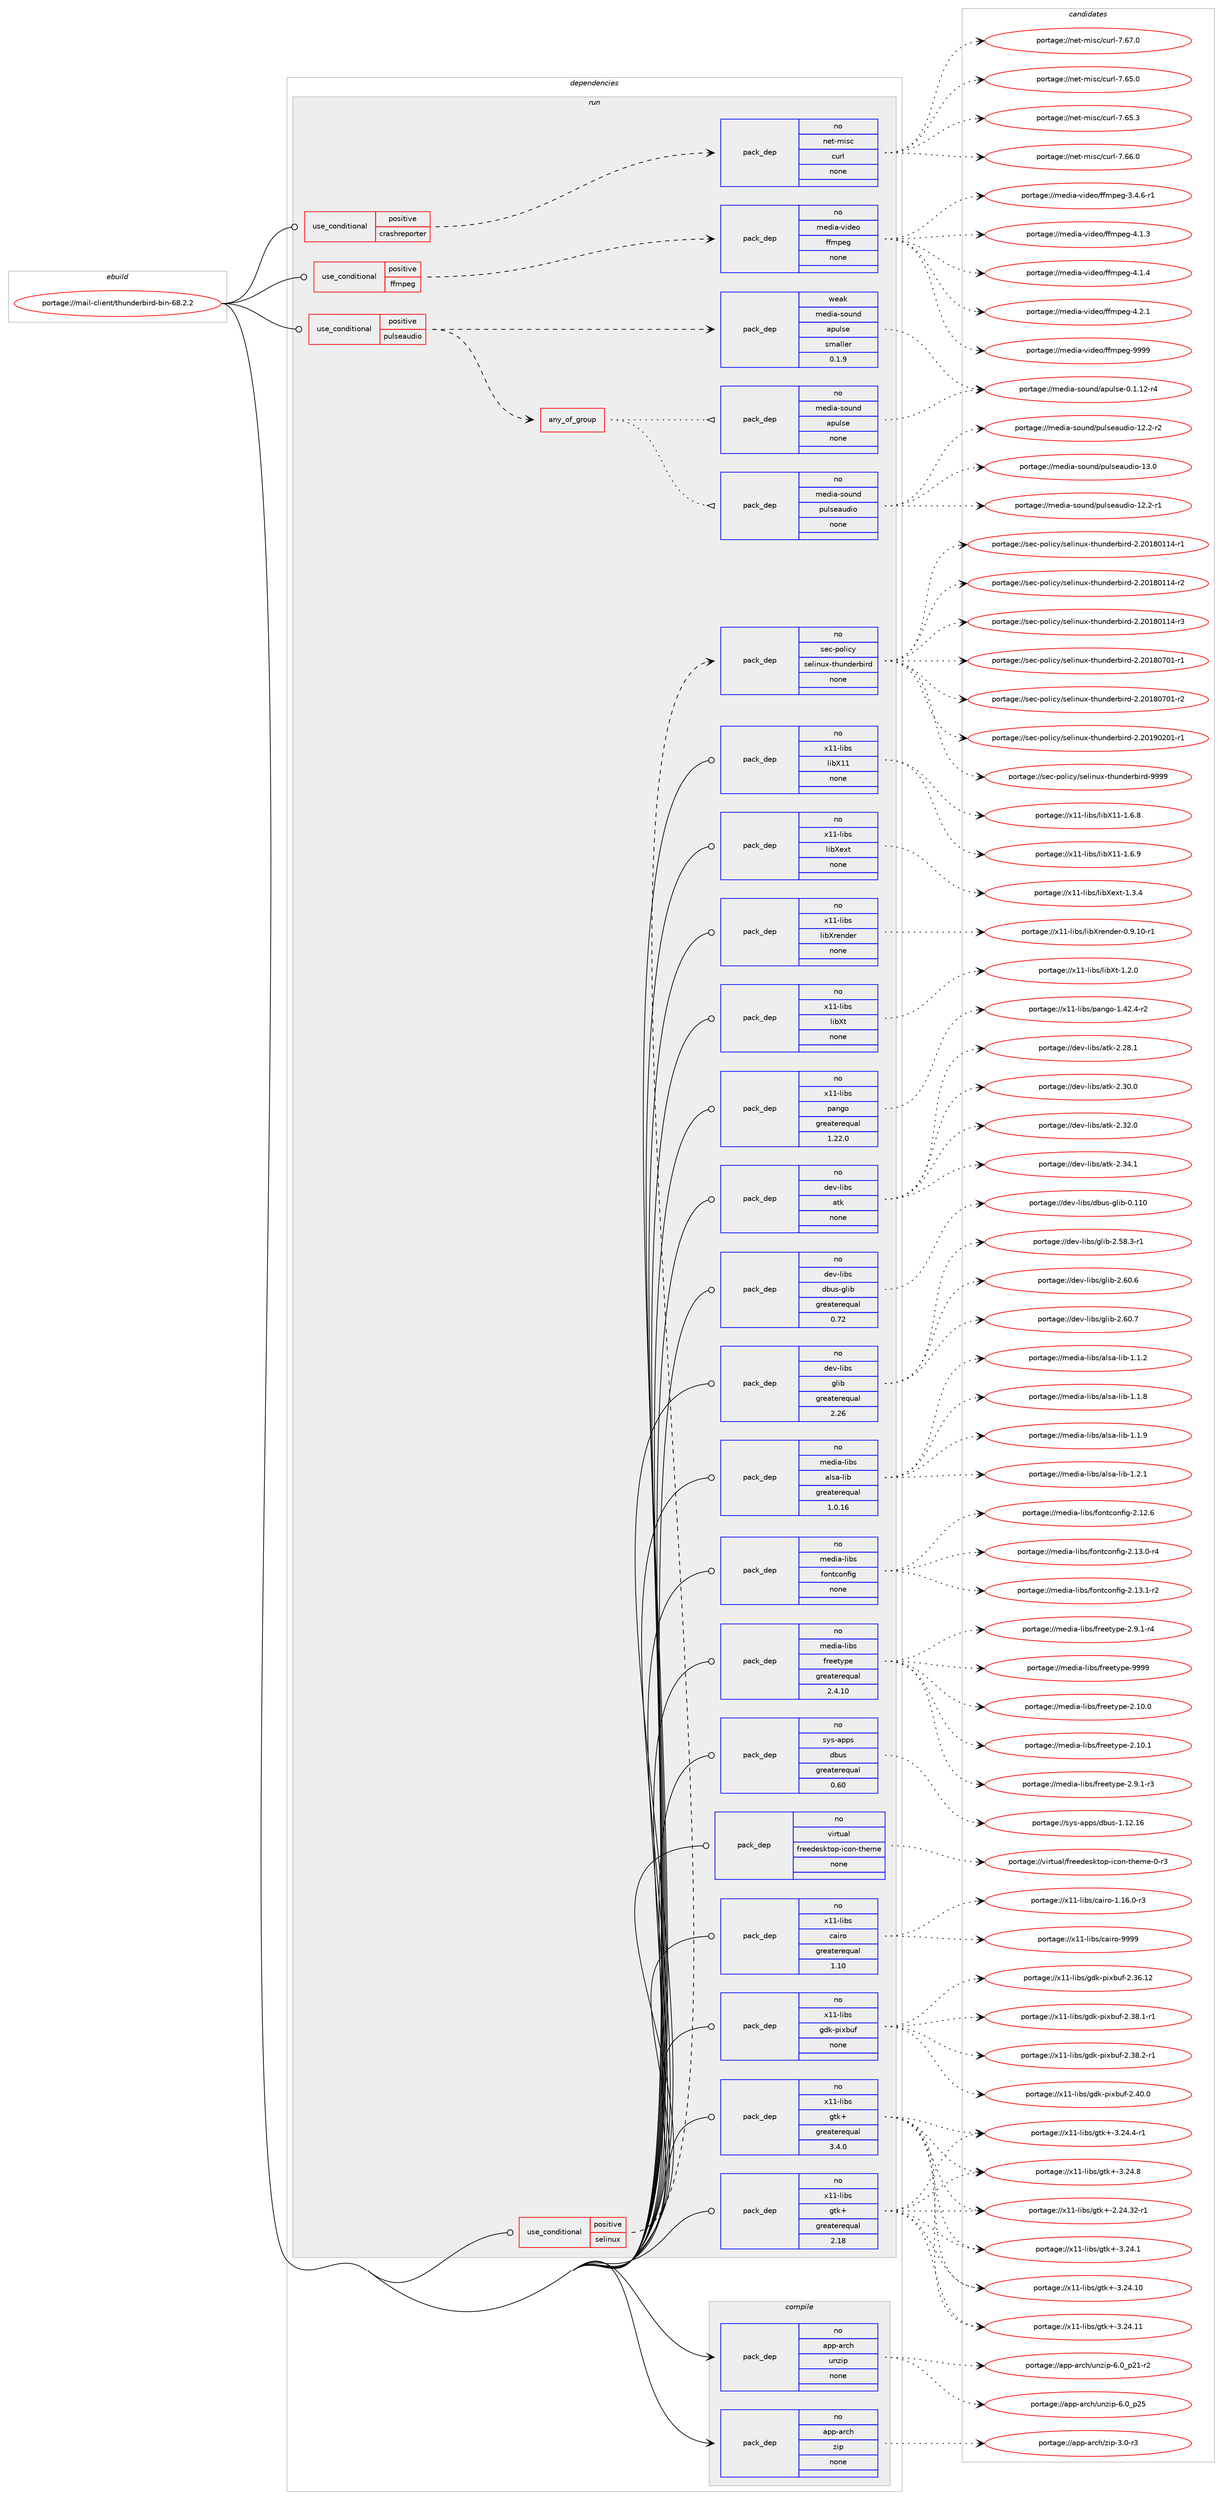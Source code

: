 digraph prolog {

# *************
# Graph options
# *************

newrank=true;
concentrate=true;
compound=true;
graph [rankdir=LR,fontname=Helvetica,fontsize=10,ranksep=1.5];#, ranksep=2.5, nodesep=0.2];
edge  [arrowhead=vee];
node  [fontname=Helvetica,fontsize=10];

# **********
# The ebuild
# **********

subgraph cluster_leftcol {
color=gray;
rank=same;
label=<<i>ebuild</i>>;
id [label="portage://mail-client/thunderbird-bin-68.2.2", color=red, width=4, href="../mail-client/thunderbird-bin-68.2.2.svg"];
}

# ****************
# The dependencies
# ****************

subgraph cluster_midcol {
color=gray;
label=<<i>dependencies</i>>;
subgraph cluster_compile {
fillcolor="#eeeeee";
style=filled;
label=<<i>compile</i>>;
subgraph pack223735 {
dependency305429 [label=<<TABLE BORDER="0" CELLBORDER="1" CELLSPACING="0" CELLPADDING="4" WIDTH="220"><TR><TD ROWSPAN="6" CELLPADDING="30">pack_dep</TD></TR><TR><TD WIDTH="110">no</TD></TR><TR><TD>app-arch</TD></TR><TR><TD>unzip</TD></TR><TR><TD>none</TD></TR><TR><TD></TD></TR></TABLE>>, shape=none, color=blue];
}
id:e -> dependency305429:w [weight=20,style="solid",arrowhead="vee"];
subgraph pack223736 {
dependency305430 [label=<<TABLE BORDER="0" CELLBORDER="1" CELLSPACING="0" CELLPADDING="4" WIDTH="220"><TR><TD ROWSPAN="6" CELLPADDING="30">pack_dep</TD></TR><TR><TD WIDTH="110">no</TD></TR><TR><TD>app-arch</TD></TR><TR><TD>zip</TD></TR><TR><TD>none</TD></TR><TR><TD></TD></TR></TABLE>>, shape=none, color=blue];
}
id:e -> dependency305430:w [weight=20,style="solid",arrowhead="vee"];
}
subgraph cluster_compileandrun {
fillcolor="#eeeeee";
style=filled;
label=<<i>compile and run</i>>;
}
subgraph cluster_run {
fillcolor="#eeeeee";
style=filled;
label=<<i>run</i>>;
subgraph cond76804 {
dependency305431 [label=<<TABLE BORDER="0" CELLBORDER="1" CELLSPACING="0" CELLPADDING="4"><TR><TD ROWSPAN="3" CELLPADDING="10">use_conditional</TD></TR><TR><TD>positive</TD></TR><TR><TD>crashreporter</TD></TR></TABLE>>, shape=none, color=red];
subgraph pack223737 {
dependency305432 [label=<<TABLE BORDER="0" CELLBORDER="1" CELLSPACING="0" CELLPADDING="4" WIDTH="220"><TR><TD ROWSPAN="6" CELLPADDING="30">pack_dep</TD></TR><TR><TD WIDTH="110">no</TD></TR><TR><TD>net-misc</TD></TR><TR><TD>curl</TD></TR><TR><TD>none</TD></TR><TR><TD></TD></TR></TABLE>>, shape=none, color=blue];
}
dependency305431:e -> dependency305432:w [weight=20,style="dashed",arrowhead="vee"];
}
id:e -> dependency305431:w [weight=20,style="solid",arrowhead="odot"];
subgraph cond76805 {
dependency305433 [label=<<TABLE BORDER="0" CELLBORDER="1" CELLSPACING="0" CELLPADDING="4"><TR><TD ROWSPAN="3" CELLPADDING="10">use_conditional</TD></TR><TR><TD>positive</TD></TR><TR><TD>ffmpeg</TD></TR></TABLE>>, shape=none, color=red];
subgraph pack223738 {
dependency305434 [label=<<TABLE BORDER="0" CELLBORDER="1" CELLSPACING="0" CELLPADDING="4" WIDTH="220"><TR><TD ROWSPAN="6" CELLPADDING="30">pack_dep</TD></TR><TR><TD WIDTH="110">no</TD></TR><TR><TD>media-video</TD></TR><TR><TD>ffmpeg</TD></TR><TR><TD>none</TD></TR><TR><TD></TD></TR></TABLE>>, shape=none, color=blue];
}
dependency305433:e -> dependency305434:w [weight=20,style="dashed",arrowhead="vee"];
}
id:e -> dependency305433:w [weight=20,style="solid",arrowhead="odot"];
subgraph cond76806 {
dependency305435 [label=<<TABLE BORDER="0" CELLBORDER="1" CELLSPACING="0" CELLPADDING="4"><TR><TD ROWSPAN="3" CELLPADDING="10">use_conditional</TD></TR><TR><TD>positive</TD></TR><TR><TD>pulseaudio</TD></TR></TABLE>>, shape=none, color=red];
subgraph pack223739 {
dependency305436 [label=<<TABLE BORDER="0" CELLBORDER="1" CELLSPACING="0" CELLPADDING="4" WIDTH="220"><TR><TD ROWSPAN="6" CELLPADDING="30">pack_dep</TD></TR><TR><TD WIDTH="110">weak</TD></TR><TR><TD>media-sound</TD></TR><TR><TD>apulse</TD></TR><TR><TD>smaller</TD></TR><TR><TD>0.1.9</TD></TR></TABLE>>, shape=none, color=blue];
}
dependency305435:e -> dependency305436:w [weight=20,style="dashed",arrowhead="vee"];
subgraph any4783 {
dependency305437 [label=<<TABLE BORDER="0" CELLBORDER="1" CELLSPACING="0" CELLPADDING="4"><TR><TD CELLPADDING="10">any_of_group</TD></TR></TABLE>>, shape=none, color=red];subgraph pack223740 {
dependency305438 [label=<<TABLE BORDER="0" CELLBORDER="1" CELLSPACING="0" CELLPADDING="4" WIDTH="220"><TR><TD ROWSPAN="6" CELLPADDING="30">pack_dep</TD></TR><TR><TD WIDTH="110">no</TD></TR><TR><TD>media-sound</TD></TR><TR><TD>pulseaudio</TD></TR><TR><TD>none</TD></TR><TR><TD></TD></TR></TABLE>>, shape=none, color=blue];
}
dependency305437:e -> dependency305438:w [weight=20,style="dotted",arrowhead="oinv"];
subgraph pack223741 {
dependency305439 [label=<<TABLE BORDER="0" CELLBORDER="1" CELLSPACING="0" CELLPADDING="4" WIDTH="220"><TR><TD ROWSPAN="6" CELLPADDING="30">pack_dep</TD></TR><TR><TD WIDTH="110">no</TD></TR><TR><TD>media-sound</TD></TR><TR><TD>apulse</TD></TR><TR><TD>none</TD></TR><TR><TD></TD></TR></TABLE>>, shape=none, color=blue];
}
dependency305437:e -> dependency305439:w [weight=20,style="dotted",arrowhead="oinv"];
}
dependency305435:e -> dependency305437:w [weight=20,style="dashed",arrowhead="vee"];
}
id:e -> dependency305435:w [weight=20,style="solid",arrowhead="odot"];
subgraph cond76807 {
dependency305440 [label=<<TABLE BORDER="0" CELLBORDER="1" CELLSPACING="0" CELLPADDING="4"><TR><TD ROWSPAN="3" CELLPADDING="10">use_conditional</TD></TR><TR><TD>positive</TD></TR><TR><TD>selinux</TD></TR></TABLE>>, shape=none, color=red];
subgraph pack223742 {
dependency305441 [label=<<TABLE BORDER="0" CELLBORDER="1" CELLSPACING="0" CELLPADDING="4" WIDTH="220"><TR><TD ROWSPAN="6" CELLPADDING="30">pack_dep</TD></TR><TR><TD WIDTH="110">no</TD></TR><TR><TD>sec-policy</TD></TR><TR><TD>selinux-thunderbird</TD></TR><TR><TD>none</TD></TR><TR><TD></TD></TR></TABLE>>, shape=none, color=blue];
}
dependency305440:e -> dependency305441:w [weight=20,style="dashed",arrowhead="vee"];
}
id:e -> dependency305440:w [weight=20,style="solid",arrowhead="odot"];
subgraph pack223743 {
dependency305442 [label=<<TABLE BORDER="0" CELLBORDER="1" CELLSPACING="0" CELLPADDING="4" WIDTH="220"><TR><TD ROWSPAN="6" CELLPADDING="30">pack_dep</TD></TR><TR><TD WIDTH="110">no</TD></TR><TR><TD>dev-libs</TD></TR><TR><TD>atk</TD></TR><TR><TD>none</TD></TR><TR><TD></TD></TR></TABLE>>, shape=none, color=blue];
}
id:e -> dependency305442:w [weight=20,style="solid",arrowhead="odot"];
subgraph pack223744 {
dependency305443 [label=<<TABLE BORDER="0" CELLBORDER="1" CELLSPACING="0" CELLPADDING="4" WIDTH="220"><TR><TD ROWSPAN="6" CELLPADDING="30">pack_dep</TD></TR><TR><TD WIDTH="110">no</TD></TR><TR><TD>dev-libs</TD></TR><TR><TD>dbus-glib</TD></TR><TR><TD>greaterequal</TD></TR><TR><TD>0.72</TD></TR></TABLE>>, shape=none, color=blue];
}
id:e -> dependency305443:w [weight=20,style="solid",arrowhead="odot"];
subgraph pack223745 {
dependency305444 [label=<<TABLE BORDER="0" CELLBORDER="1" CELLSPACING="0" CELLPADDING="4" WIDTH="220"><TR><TD ROWSPAN="6" CELLPADDING="30">pack_dep</TD></TR><TR><TD WIDTH="110">no</TD></TR><TR><TD>dev-libs</TD></TR><TR><TD>glib</TD></TR><TR><TD>greaterequal</TD></TR><TR><TD>2.26</TD></TR></TABLE>>, shape=none, color=blue];
}
id:e -> dependency305444:w [weight=20,style="solid",arrowhead="odot"];
subgraph pack223746 {
dependency305445 [label=<<TABLE BORDER="0" CELLBORDER="1" CELLSPACING="0" CELLPADDING="4" WIDTH="220"><TR><TD ROWSPAN="6" CELLPADDING="30">pack_dep</TD></TR><TR><TD WIDTH="110">no</TD></TR><TR><TD>media-libs</TD></TR><TR><TD>alsa-lib</TD></TR><TR><TD>greaterequal</TD></TR><TR><TD>1.0.16</TD></TR></TABLE>>, shape=none, color=blue];
}
id:e -> dependency305445:w [weight=20,style="solid",arrowhead="odot"];
subgraph pack223747 {
dependency305446 [label=<<TABLE BORDER="0" CELLBORDER="1" CELLSPACING="0" CELLPADDING="4" WIDTH="220"><TR><TD ROWSPAN="6" CELLPADDING="30">pack_dep</TD></TR><TR><TD WIDTH="110">no</TD></TR><TR><TD>media-libs</TD></TR><TR><TD>fontconfig</TD></TR><TR><TD>none</TD></TR><TR><TD></TD></TR></TABLE>>, shape=none, color=blue];
}
id:e -> dependency305446:w [weight=20,style="solid",arrowhead="odot"];
subgraph pack223748 {
dependency305447 [label=<<TABLE BORDER="0" CELLBORDER="1" CELLSPACING="0" CELLPADDING="4" WIDTH="220"><TR><TD ROWSPAN="6" CELLPADDING="30">pack_dep</TD></TR><TR><TD WIDTH="110">no</TD></TR><TR><TD>media-libs</TD></TR><TR><TD>freetype</TD></TR><TR><TD>greaterequal</TD></TR><TR><TD>2.4.10</TD></TR></TABLE>>, shape=none, color=blue];
}
id:e -> dependency305447:w [weight=20,style="solid",arrowhead="odot"];
subgraph pack223749 {
dependency305448 [label=<<TABLE BORDER="0" CELLBORDER="1" CELLSPACING="0" CELLPADDING="4" WIDTH="220"><TR><TD ROWSPAN="6" CELLPADDING="30">pack_dep</TD></TR><TR><TD WIDTH="110">no</TD></TR><TR><TD>sys-apps</TD></TR><TR><TD>dbus</TD></TR><TR><TD>greaterequal</TD></TR><TR><TD>0.60</TD></TR></TABLE>>, shape=none, color=blue];
}
id:e -> dependency305448:w [weight=20,style="solid",arrowhead="odot"];
subgraph pack223750 {
dependency305449 [label=<<TABLE BORDER="0" CELLBORDER="1" CELLSPACING="0" CELLPADDING="4" WIDTH="220"><TR><TD ROWSPAN="6" CELLPADDING="30">pack_dep</TD></TR><TR><TD WIDTH="110">no</TD></TR><TR><TD>virtual</TD></TR><TR><TD>freedesktop-icon-theme</TD></TR><TR><TD>none</TD></TR><TR><TD></TD></TR></TABLE>>, shape=none, color=blue];
}
id:e -> dependency305449:w [weight=20,style="solid",arrowhead="odot"];
subgraph pack223751 {
dependency305450 [label=<<TABLE BORDER="0" CELLBORDER="1" CELLSPACING="0" CELLPADDING="4" WIDTH="220"><TR><TD ROWSPAN="6" CELLPADDING="30">pack_dep</TD></TR><TR><TD WIDTH="110">no</TD></TR><TR><TD>x11-libs</TD></TR><TR><TD>cairo</TD></TR><TR><TD>greaterequal</TD></TR><TR><TD>1.10</TD></TR></TABLE>>, shape=none, color=blue];
}
id:e -> dependency305450:w [weight=20,style="solid",arrowhead="odot"];
subgraph pack223752 {
dependency305451 [label=<<TABLE BORDER="0" CELLBORDER="1" CELLSPACING="0" CELLPADDING="4" WIDTH="220"><TR><TD ROWSPAN="6" CELLPADDING="30">pack_dep</TD></TR><TR><TD WIDTH="110">no</TD></TR><TR><TD>x11-libs</TD></TR><TR><TD>gdk-pixbuf</TD></TR><TR><TD>none</TD></TR><TR><TD></TD></TR></TABLE>>, shape=none, color=blue];
}
id:e -> dependency305451:w [weight=20,style="solid",arrowhead="odot"];
subgraph pack223753 {
dependency305452 [label=<<TABLE BORDER="0" CELLBORDER="1" CELLSPACING="0" CELLPADDING="4" WIDTH="220"><TR><TD ROWSPAN="6" CELLPADDING="30">pack_dep</TD></TR><TR><TD WIDTH="110">no</TD></TR><TR><TD>x11-libs</TD></TR><TR><TD>gtk+</TD></TR><TR><TD>greaterequal</TD></TR><TR><TD>2.18</TD></TR></TABLE>>, shape=none, color=blue];
}
id:e -> dependency305452:w [weight=20,style="solid",arrowhead="odot"];
subgraph pack223754 {
dependency305453 [label=<<TABLE BORDER="0" CELLBORDER="1" CELLSPACING="0" CELLPADDING="4" WIDTH="220"><TR><TD ROWSPAN="6" CELLPADDING="30">pack_dep</TD></TR><TR><TD WIDTH="110">no</TD></TR><TR><TD>x11-libs</TD></TR><TR><TD>gtk+</TD></TR><TR><TD>greaterequal</TD></TR><TR><TD>3.4.0</TD></TR></TABLE>>, shape=none, color=blue];
}
id:e -> dependency305453:w [weight=20,style="solid",arrowhead="odot"];
subgraph pack223755 {
dependency305454 [label=<<TABLE BORDER="0" CELLBORDER="1" CELLSPACING="0" CELLPADDING="4" WIDTH="220"><TR><TD ROWSPAN="6" CELLPADDING="30">pack_dep</TD></TR><TR><TD WIDTH="110">no</TD></TR><TR><TD>x11-libs</TD></TR><TR><TD>libX11</TD></TR><TR><TD>none</TD></TR><TR><TD></TD></TR></TABLE>>, shape=none, color=blue];
}
id:e -> dependency305454:w [weight=20,style="solid",arrowhead="odot"];
subgraph pack223756 {
dependency305455 [label=<<TABLE BORDER="0" CELLBORDER="1" CELLSPACING="0" CELLPADDING="4" WIDTH="220"><TR><TD ROWSPAN="6" CELLPADDING="30">pack_dep</TD></TR><TR><TD WIDTH="110">no</TD></TR><TR><TD>x11-libs</TD></TR><TR><TD>libXext</TD></TR><TR><TD>none</TD></TR><TR><TD></TD></TR></TABLE>>, shape=none, color=blue];
}
id:e -> dependency305455:w [weight=20,style="solid",arrowhead="odot"];
subgraph pack223757 {
dependency305456 [label=<<TABLE BORDER="0" CELLBORDER="1" CELLSPACING="0" CELLPADDING="4" WIDTH="220"><TR><TD ROWSPAN="6" CELLPADDING="30">pack_dep</TD></TR><TR><TD WIDTH="110">no</TD></TR><TR><TD>x11-libs</TD></TR><TR><TD>libXrender</TD></TR><TR><TD>none</TD></TR><TR><TD></TD></TR></TABLE>>, shape=none, color=blue];
}
id:e -> dependency305456:w [weight=20,style="solid",arrowhead="odot"];
subgraph pack223758 {
dependency305457 [label=<<TABLE BORDER="0" CELLBORDER="1" CELLSPACING="0" CELLPADDING="4" WIDTH="220"><TR><TD ROWSPAN="6" CELLPADDING="30">pack_dep</TD></TR><TR><TD WIDTH="110">no</TD></TR><TR><TD>x11-libs</TD></TR><TR><TD>libXt</TD></TR><TR><TD>none</TD></TR><TR><TD></TD></TR></TABLE>>, shape=none, color=blue];
}
id:e -> dependency305457:w [weight=20,style="solid",arrowhead="odot"];
subgraph pack223759 {
dependency305458 [label=<<TABLE BORDER="0" CELLBORDER="1" CELLSPACING="0" CELLPADDING="4" WIDTH="220"><TR><TD ROWSPAN="6" CELLPADDING="30">pack_dep</TD></TR><TR><TD WIDTH="110">no</TD></TR><TR><TD>x11-libs</TD></TR><TR><TD>pango</TD></TR><TR><TD>greaterequal</TD></TR><TR><TD>1.22.0</TD></TR></TABLE>>, shape=none, color=blue];
}
id:e -> dependency305458:w [weight=20,style="solid",arrowhead="odot"];
}
}

# **************
# The candidates
# **************

subgraph cluster_choices {
rank=same;
color=gray;
label=<<i>candidates</i>>;

subgraph choice223735 {
color=black;
nodesep=1;
choiceportage9711211245971149910447117110122105112455446489511250494511450 [label="portage://app-arch/unzip-6.0_p21-r2", color=red, width=4,href="../app-arch/unzip-6.0_p21-r2.svg"];
choiceportage971121124597114991044711711012210511245544648951125053 [label="portage://app-arch/unzip-6.0_p25", color=red, width=4,href="../app-arch/unzip-6.0_p25.svg"];
dependency305429:e -> choiceportage9711211245971149910447117110122105112455446489511250494511450:w [style=dotted,weight="100"];
dependency305429:e -> choiceportage971121124597114991044711711012210511245544648951125053:w [style=dotted,weight="100"];
}
subgraph choice223736 {
color=black;
nodesep=1;
choiceportage9711211245971149910447122105112455146484511451 [label="portage://app-arch/zip-3.0-r3", color=red, width=4,href="../app-arch/zip-3.0-r3.svg"];
dependency305430:e -> choiceportage9711211245971149910447122105112455146484511451:w [style=dotted,weight="100"];
}
subgraph choice223737 {
color=black;
nodesep=1;
choiceportage1101011164510910511599479911711410845554654534648 [label="portage://net-misc/curl-7.65.0", color=red, width=4,href="../net-misc/curl-7.65.0.svg"];
choiceportage1101011164510910511599479911711410845554654534651 [label="portage://net-misc/curl-7.65.3", color=red, width=4,href="../net-misc/curl-7.65.3.svg"];
choiceportage1101011164510910511599479911711410845554654544648 [label="portage://net-misc/curl-7.66.0", color=red, width=4,href="../net-misc/curl-7.66.0.svg"];
choiceportage1101011164510910511599479911711410845554654554648 [label="portage://net-misc/curl-7.67.0", color=red, width=4,href="../net-misc/curl-7.67.0.svg"];
dependency305432:e -> choiceportage1101011164510910511599479911711410845554654534648:w [style=dotted,weight="100"];
dependency305432:e -> choiceportage1101011164510910511599479911711410845554654534651:w [style=dotted,weight="100"];
dependency305432:e -> choiceportage1101011164510910511599479911711410845554654544648:w [style=dotted,weight="100"];
dependency305432:e -> choiceportage1101011164510910511599479911711410845554654554648:w [style=dotted,weight="100"];
}
subgraph choice223738 {
color=black;
nodesep=1;
choiceportage1091011001059745118105100101111471021021091121011034551465246544511449 [label="portage://media-video/ffmpeg-3.4.6-r1", color=red, width=4,href="../media-video/ffmpeg-3.4.6-r1.svg"];
choiceportage109101100105974511810510010111147102102109112101103455246494651 [label="portage://media-video/ffmpeg-4.1.3", color=red, width=4,href="../media-video/ffmpeg-4.1.3.svg"];
choiceportage109101100105974511810510010111147102102109112101103455246494652 [label="portage://media-video/ffmpeg-4.1.4", color=red, width=4,href="../media-video/ffmpeg-4.1.4.svg"];
choiceportage109101100105974511810510010111147102102109112101103455246504649 [label="portage://media-video/ffmpeg-4.2.1", color=red, width=4,href="../media-video/ffmpeg-4.2.1.svg"];
choiceportage1091011001059745118105100101111471021021091121011034557575757 [label="portage://media-video/ffmpeg-9999", color=red, width=4,href="../media-video/ffmpeg-9999.svg"];
dependency305434:e -> choiceportage1091011001059745118105100101111471021021091121011034551465246544511449:w [style=dotted,weight="100"];
dependency305434:e -> choiceportage109101100105974511810510010111147102102109112101103455246494651:w [style=dotted,weight="100"];
dependency305434:e -> choiceportage109101100105974511810510010111147102102109112101103455246494652:w [style=dotted,weight="100"];
dependency305434:e -> choiceportage109101100105974511810510010111147102102109112101103455246504649:w [style=dotted,weight="100"];
dependency305434:e -> choiceportage1091011001059745118105100101111471021021091121011034557575757:w [style=dotted,weight="100"];
}
subgraph choice223739 {
color=black;
nodesep=1;
choiceportage10910110010597451151111171101004797112117108115101454846494649504511452 [label="portage://media-sound/apulse-0.1.12-r4", color=red, width=4,href="../media-sound/apulse-0.1.12-r4.svg"];
dependency305436:e -> choiceportage10910110010597451151111171101004797112117108115101454846494649504511452:w [style=dotted,weight="100"];
}
subgraph choice223740 {
color=black;
nodesep=1;
choiceportage1091011001059745115111117110100471121171081151019711710010511145495046504511449 [label="portage://media-sound/pulseaudio-12.2-r1", color=red, width=4,href="../media-sound/pulseaudio-12.2-r1.svg"];
choiceportage1091011001059745115111117110100471121171081151019711710010511145495046504511450 [label="portage://media-sound/pulseaudio-12.2-r2", color=red, width=4,href="../media-sound/pulseaudio-12.2-r2.svg"];
choiceportage109101100105974511511111711010047112117108115101971171001051114549514648 [label="portage://media-sound/pulseaudio-13.0", color=red, width=4,href="../media-sound/pulseaudio-13.0.svg"];
dependency305438:e -> choiceportage1091011001059745115111117110100471121171081151019711710010511145495046504511449:w [style=dotted,weight="100"];
dependency305438:e -> choiceportage1091011001059745115111117110100471121171081151019711710010511145495046504511450:w [style=dotted,weight="100"];
dependency305438:e -> choiceportage109101100105974511511111711010047112117108115101971171001051114549514648:w [style=dotted,weight="100"];
}
subgraph choice223741 {
color=black;
nodesep=1;
choiceportage10910110010597451151111171101004797112117108115101454846494649504511452 [label="portage://media-sound/apulse-0.1.12-r4", color=red, width=4,href="../media-sound/apulse-0.1.12-r4.svg"];
dependency305439:e -> choiceportage10910110010597451151111171101004797112117108115101454846494649504511452:w [style=dotted,weight="100"];
}
subgraph choice223742 {
color=black;
nodesep=1;
choiceportage11510199451121111081059912147115101108105110117120451161041171101001011149810511410045504650484956484949524511449 [label="portage://sec-policy/selinux-thunderbird-2.20180114-r1", color=red, width=4,href="../sec-policy/selinux-thunderbird-2.20180114-r1.svg"];
choiceportage11510199451121111081059912147115101108105110117120451161041171101001011149810511410045504650484956484949524511450 [label="portage://sec-policy/selinux-thunderbird-2.20180114-r2", color=red, width=4,href="../sec-policy/selinux-thunderbird-2.20180114-r2.svg"];
choiceportage11510199451121111081059912147115101108105110117120451161041171101001011149810511410045504650484956484949524511451 [label="portage://sec-policy/selinux-thunderbird-2.20180114-r3", color=red, width=4,href="../sec-policy/selinux-thunderbird-2.20180114-r3.svg"];
choiceportage11510199451121111081059912147115101108105110117120451161041171101001011149810511410045504650484956485548494511449 [label="portage://sec-policy/selinux-thunderbird-2.20180701-r1", color=red, width=4,href="../sec-policy/selinux-thunderbird-2.20180701-r1.svg"];
choiceportage11510199451121111081059912147115101108105110117120451161041171101001011149810511410045504650484956485548494511450 [label="portage://sec-policy/selinux-thunderbird-2.20180701-r2", color=red, width=4,href="../sec-policy/selinux-thunderbird-2.20180701-r2.svg"];
choiceportage11510199451121111081059912147115101108105110117120451161041171101001011149810511410045504650484957485048494511449 [label="portage://sec-policy/selinux-thunderbird-2.20190201-r1", color=red, width=4,href="../sec-policy/selinux-thunderbird-2.20190201-r1.svg"];
choiceportage1151019945112111108105991214711510110810511011712045116104117110100101114981051141004557575757 [label="portage://sec-policy/selinux-thunderbird-9999", color=red, width=4,href="../sec-policy/selinux-thunderbird-9999.svg"];
dependency305441:e -> choiceportage11510199451121111081059912147115101108105110117120451161041171101001011149810511410045504650484956484949524511449:w [style=dotted,weight="100"];
dependency305441:e -> choiceportage11510199451121111081059912147115101108105110117120451161041171101001011149810511410045504650484956484949524511450:w [style=dotted,weight="100"];
dependency305441:e -> choiceportage11510199451121111081059912147115101108105110117120451161041171101001011149810511410045504650484956484949524511451:w [style=dotted,weight="100"];
dependency305441:e -> choiceportage11510199451121111081059912147115101108105110117120451161041171101001011149810511410045504650484956485548494511449:w [style=dotted,weight="100"];
dependency305441:e -> choiceportage11510199451121111081059912147115101108105110117120451161041171101001011149810511410045504650484956485548494511450:w [style=dotted,weight="100"];
dependency305441:e -> choiceportage11510199451121111081059912147115101108105110117120451161041171101001011149810511410045504650484957485048494511449:w [style=dotted,weight="100"];
dependency305441:e -> choiceportage1151019945112111108105991214711510110810511011712045116104117110100101114981051141004557575757:w [style=dotted,weight="100"];
}
subgraph choice223743 {
color=black;
nodesep=1;
choiceportage1001011184510810598115479711610745504650564649 [label="portage://dev-libs/atk-2.28.1", color=red, width=4,href="../dev-libs/atk-2.28.1.svg"];
choiceportage1001011184510810598115479711610745504651484648 [label="portage://dev-libs/atk-2.30.0", color=red, width=4,href="../dev-libs/atk-2.30.0.svg"];
choiceportage1001011184510810598115479711610745504651504648 [label="portage://dev-libs/atk-2.32.0", color=red, width=4,href="../dev-libs/atk-2.32.0.svg"];
choiceportage1001011184510810598115479711610745504651524649 [label="portage://dev-libs/atk-2.34.1", color=red, width=4,href="../dev-libs/atk-2.34.1.svg"];
dependency305442:e -> choiceportage1001011184510810598115479711610745504650564649:w [style=dotted,weight="100"];
dependency305442:e -> choiceportage1001011184510810598115479711610745504651484648:w [style=dotted,weight="100"];
dependency305442:e -> choiceportage1001011184510810598115479711610745504651504648:w [style=dotted,weight="100"];
dependency305442:e -> choiceportage1001011184510810598115479711610745504651524649:w [style=dotted,weight="100"];
}
subgraph choice223744 {
color=black;
nodesep=1;
choiceportage100101118451081059811547100981171154510310810598454846494948 [label="portage://dev-libs/dbus-glib-0.110", color=red, width=4,href="../dev-libs/dbus-glib-0.110.svg"];
dependency305443:e -> choiceportage100101118451081059811547100981171154510310810598454846494948:w [style=dotted,weight="100"];
}
subgraph choice223745 {
color=black;
nodesep=1;
choiceportage10010111845108105981154710310810598455046535646514511449 [label="portage://dev-libs/glib-2.58.3-r1", color=red, width=4,href="../dev-libs/glib-2.58.3-r1.svg"];
choiceportage1001011184510810598115471031081059845504654484654 [label="portage://dev-libs/glib-2.60.6", color=red, width=4,href="../dev-libs/glib-2.60.6.svg"];
choiceportage1001011184510810598115471031081059845504654484655 [label="portage://dev-libs/glib-2.60.7", color=red, width=4,href="../dev-libs/glib-2.60.7.svg"];
dependency305444:e -> choiceportage10010111845108105981154710310810598455046535646514511449:w [style=dotted,weight="100"];
dependency305444:e -> choiceportage1001011184510810598115471031081059845504654484654:w [style=dotted,weight="100"];
dependency305444:e -> choiceportage1001011184510810598115471031081059845504654484655:w [style=dotted,weight="100"];
}
subgraph choice223746 {
color=black;
nodesep=1;
choiceportage1091011001059745108105981154797108115974510810598454946494650 [label="portage://media-libs/alsa-lib-1.1.2", color=red, width=4,href="../media-libs/alsa-lib-1.1.2.svg"];
choiceportage1091011001059745108105981154797108115974510810598454946494656 [label="portage://media-libs/alsa-lib-1.1.8", color=red, width=4,href="../media-libs/alsa-lib-1.1.8.svg"];
choiceportage1091011001059745108105981154797108115974510810598454946494657 [label="portage://media-libs/alsa-lib-1.1.9", color=red, width=4,href="../media-libs/alsa-lib-1.1.9.svg"];
choiceportage1091011001059745108105981154797108115974510810598454946504649 [label="portage://media-libs/alsa-lib-1.2.1", color=red, width=4,href="../media-libs/alsa-lib-1.2.1.svg"];
dependency305445:e -> choiceportage1091011001059745108105981154797108115974510810598454946494650:w [style=dotted,weight="100"];
dependency305445:e -> choiceportage1091011001059745108105981154797108115974510810598454946494656:w [style=dotted,weight="100"];
dependency305445:e -> choiceportage1091011001059745108105981154797108115974510810598454946494657:w [style=dotted,weight="100"];
dependency305445:e -> choiceportage1091011001059745108105981154797108115974510810598454946504649:w [style=dotted,weight="100"];
}
subgraph choice223747 {
color=black;
nodesep=1;
choiceportage109101100105974510810598115471021111101169911111010210510345504649504654 [label="portage://media-libs/fontconfig-2.12.6", color=red, width=4,href="../media-libs/fontconfig-2.12.6.svg"];
choiceportage1091011001059745108105981154710211111011699111110102105103455046495146484511452 [label="portage://media-libs/fontconfig-2.13.0-r4", color=red, width=4,href="../media-libs/fontconfig-2.13.0-r4.svg"];
choiceportage1091011001059745108105981154710211111011699111110102105103455046495146494511450 [label="portage://media-libs/fontconfig-2.13.1-r2", color=red, width=4,href="../media-libs/fontconfig-2.13.1-r2.svg"];
dependency305446:e -> choiceportage109101100105974510810598115471021111101169911111010210510345504649504654:w [style=dotted,weight="100"];
dependency305446:e -> choiceportage1091011001059745108105981154710211111011699111110102105103455046495146484511452:w [style=dotted,weight="100"];
dependency305446:e -> choiceportage1091011001059745108105981154710211111011699111110102105103455046495146494511450:w [style=dotted,weight="100"];
}
subgraph choice223748 {
color=black;
nodesep=1;
choiceportage1091011001059745108105981154710211410110111612111210145504649484648 [label="portage://media-libs/freetype-2.10.0", color=red, width=4,href="../media-libs/freetype-2.10.0.svg"];
choiceportage1091011001059745108105981154710211410110111612111210145504649484649 [label="portage://media-libs/freetype-2.10.1", color=red, width=4,href="../media-libs/freetype-2.10.1.svg"];
choiceportage109101100105974510810598115471021141011011161211121014550465746494511451 [label="portage://media-libs/freetype-2.9.1-r3", color=red, width=4,href="../media-libs/freetype-2.9.1-r3.svg"];
choiceportage109101100105974510810598115471021141011011161211121014550465746494511452 [label="portage://media-libs/freetype-2.9.1-r4", color=red, width=4,href="../media-libs/freetype-2.9.1-r4.svg"];
choiceportage109101100105974510810598115471021141011011161211121014557575757 [label="portage://media-libs/freetype-9999", color=red, width=4,href="../media-libs/freetype-9999.svg"];
dependency305447:e -> choiceportage1091011001059745108105981154710211410110111612111210145504649484648:w [style=dotted,weight="100"];
dependency305447:e -> choiceportage1091011001059745108105981154710211410110111612111210145504649484649:w [style=dotted,weight="100"];
dependency305447:e -> choiceportage109101100105974510810598115471021141011011161211121014550465746494511451:w [style=dotted,weight="100"];
dependency305447:e -> choiceportage109101100105974510810598115471021141011011161211121014550465746494511452:w [style=dotted,weight="100"];
dependency305447:e -> choiceportage109101100105974510810598115471021141011011161211121014557575757:w [style=dotted,weight="100"];
}
subgraph choice223749 {
color=black;
nodesep=1;
choiceportage115121115459711211211547100981171154549464950464954 [label="portage://sys-apps/dbus-1.12.16", color=red, width=4,href="../sys-apps/dbus-1.12.16.svg"];
dependency305448:e -> choiceportage115121115459711211211547100981171154549464950464954:w [style=dotted,weight="100"];
}
subgraph choice223750 {
color=black;
nodesep=1;
choiceportage118105114116117971084710211410110110010111510711611111245105991111104511610410110910145484511451 [label="portage://virtual/freedesktop-icon-theme-0-r3", color=red, width=4,href="../virtual/freedesktop-icon-theme-0-r3.svg"];
dependency305449:e -> choiceportage118105114116117971084710211410110110010111510711611111245105991111104511610410110910145484511451:w [style=dotted,weight="100"];
}
subgraph choice223751 {
color=black;
nodesep=1;
choiceportage12049494510810598115479997105114111454946495446484511451 [label="portage://x11-libs/cairo-1.16.0-r3", color=red, width=4,href="../x11-libs/cairo-1.16.0-r3.svg"];
choiceportage120494945108105981154799971051141114557575757 [label="portage://x11-libs/cairo-9999", color=red, width=4,href="../x11-libs/cairo-9999.svg"];
dependency305450:e -> choiceportage12049494510810598115479997105114111454946495446484511451:w [style=dotted,weight="100"];
dependency305450:e -> choiceportage120494945108105981154799971051141114557575757:w [style=dotted,weight="100"];
}
subgraph choice223752 {
color=black;
nodesep=1;
choiceportage120494945108105981154710310010745112105120981171024550465154464950 [label="portage://x11-libs/gdk-pixbuf-2.36.12", color=red, width=4,href="../x11-libs/gdk-pixbuf-2.36.12.svg"];
choiceportage12049494510810598115471031001074511210512098117102455046515646494511449 [label="portage://x11-libs/gdk-pixbuf-2.38.1-r1", color=red, width=4,href="../x11-libs/gdk-pixbuf-2.38.1-r1.svg"];
choiceportage12049494510810598115471031001074511210512098117102455046515646504511449 [label="portage://x11-libs/gdk-pixbuf-2.38.2-r1", color=red, width=4,href="../x11-libs/gdk-pixbuf-2.38.2-r1.svg"];
choiceportage1204949451081059811547103100107451121051209811710245504652484648 [label="portage://x11-libs/gdk-pixbuf-2.40.0", color=red, width=4,href="../x11-libs/gdk-pixbuf-2.40.0.svg"];
dependency305451:e -> choiceportage120494945108105981154710310010745112105120981171024550465154464950:w [style=dotted,weight="100"];
dependency305451:e -> choiceportage12049494510810598115471031001074511210512098117102455046515646494511449:w [style=dotted,weight="100"];
dependency305451:e -> choiceportage12049494510810598115471031001074511210512098117102455046515646504511449:w [style=dotted,weight="100"];
dependency305451:e -> choiceportage1204949451081059811547103100107451121051209811710245504652484648:w [style=dotted,weight="100"];
}
subgraph choice223753 {
color=black;
nodesep=1;
choiceportage12049494510810598115471031161074345504650524651504511449 [label="portage://x11-libs/gtk+-2.24.32-r1", color=red, width=4,href="../x11-libs/gtk+-2.24.32-r1.svg"];
choiceportage12049494510810598115471031161074345514650524649 [label="portage://x11-libs/gtk+-3.24.1", color=red, width=4,href="../x11-libs/gtk+-3.24.1.svg"];
choiceportage1204949451081059811547103116107434551465052464948 [label="portage://x11-libs/gtk+-3.24.10", color=red, width=4,href="../x11-libs/gtk+-3.24.10.svg"];
choiceportage1204949451081059811547103116107434551465052464949 [label="portage://x11-libs/gtk+-3.24.11", color=red, width=4,href="../x11-libs/gtk+-3.24.11.svg"];
choiceportage120494945108105981154710311610743455146505246524511449 [label="portage://x11-libs/gtk+-3.24.4-r1", color=red, width=4,href="../x11-libs/gtk+-3.24.4-r1.svg"];
choiceportage12049494510810598115471031161074345514650524656 [label="portage://x11-libs/gtk+-3.24.8", color=red, width=4,href="../x11-libs/gtk+-3.24.8.svg"];
dependency305452:e -> choiceportage12049494510810598115471031161074345504650524651504511449:w [style=dotted,weight="100"];
dependency305452:e -> choiceportage12049494510810598115471031161074345514650524649:w [style=dotted,weight="100"];
dependency305452:e -> choiceportage1204949451081059811547103116107434551465052464948:w [style=dotted,weight="100"];
dependency305452:e -> choiceportage1204949451081059811547103116107434551465052464949:w [style=dotted,weight="100"];
dependency305452:e -> choiceportage120494945108105981154710311610743455146505246524511449:w [style=dotted,weight="100"];
dependency305452:e -> choiceportage12049494510810598115471031161074345514650524656:w [style=dotted,weight="100"];
}
subgraph choice223754 {
color=black;
nodesep=1;
choiceportage12049494510810598115471031161074345504650524651504511449 [label="portage://x11-libs/gtk+-2.24.32-r1", color=red, width=4,href="../x11-libs/gtk+-2.24.32-r1.svg"];
choiceportage12049494510810598115471031161074345514650524649 [label="portage://x11-libs/gtk+-3.24.1", color=red, width=4,href="../x11-libs/gtk+-3.24.1.svg"];
choiceportage1204949451081059811547103116107434551465052464948 [label="portage://x11-libs/gtk+-3.24.10", color=red, width=4,href="../x11-libs/gtk+-3.24.10.svg"];
choiceportage1204949451081059811547103116107434551465052464949 [label="portage://x11-libs/gtk+-3.24.11", color=red, width=4,href="../x11-libs/gtk+-3.24.11.svg"];
choiceportage120494945108105981154710311610743455146505246524511449 [label="portage://x11-libs/gtk+-3.24.4-r1", color=red, width=4,href="../x11-libs/gtk+-3.24.4-r1.svg"];
choiceportage12049494510810598115471031161074345514650524656 [label="portage://x11-libs/gtk+-3.24.8", color=red, width=4,href="../x11-libs/gtk+-3.24.8.svg"];
dependency305453:e -> choiceportage12049494510810598115471031161074345504650524651504511449:w [style=dotted,weight="100"];
dependency305453:e -> choiceportage12049494510810598115471031161074345514650524649:w [style=dotted,weight="100"];
dependency305453:e -> choiceportage1204949451081059811547103116107434551465052464948:w [style=dotted,weight="100"];
dependency305453:e -> choiceportage1204949451081059811547103116107434551465052464949:w [style=dotted,weight="100"];
dependency305453:e -> choiceportage120494945108105981154710311610743455146505246524511449:w [style=dotted,weight="100"];
dependency305453:e -> choiceportage12049494510810598115471031161074345514650524656:w [style=dotted,weight="100"];
}
subgraph choice223755 {
color=black;
nodesep=1;
choiceportage120494945108105981154710810598884949454946544656 [label="portage://x11-libs/libX11-1.6.8", color=red, width=4,href="../x11-libs/libX11-1.6.8.svg"];
choiceportage120494945108105981154710810598884949454946544657 [label="portage://x11-libs/libX11-1.6.9", color=red, width=4,href="../x11-libs/libX11-1.6.9.svg"];
dependency305454:e -> choiceportage120494945108105981154710810598884949454946544656:w [style=dotted,weight="100"];
dependency305454:e -> choiceportage120494945108105981154710810598884949454946544657:w [style=dotted,weight="100"];
}
subgraph choice223756 {
color=black;
nodesep=1;
choiceportage12049494510810598115471081059888101120116454946514652 [label="portage://x11-libs/libXext-1.3.4", color=red, width=4,href="../x11-libs/libXext-1.3.4.svg"];
dependency305455:e -> choiceportage12049494510810598115471081059888101120116454946514652:w [style=dotted,weight="100"];
}
subgraph choice223757 {
color=black;
nodesep=1;
choiceportage12049494510810598115471081059888114101110100101114454846574649484511449 [label="portage://x11-libs/libXrender-0.9.10-r1", color=red, width=4,href="../x11-libs/libXrender-0.9.10-r1.svg"];
dependency305456:e -> choiceportage12049494510810598115471081059888114101110100101114454846574649484511449:w [style=dotted,weight="100"];
}
subgraph choice223758 {
color=black;
nodesep=1;
choiceportage12049494510810598115471081059888116454946504648 [label="portage://x11-libs/libXt-1.2.0", color=red, width=4,href="../x11-libs/libXt-1.2.0.svg"];
dependency305457:e -> choiceportage12049494510810598115471081059888116454946504648:w [style=dotted,weight="100"];
}
subgraph choice223759 {
color=black;
nodesep=1;
choiceportage120494945108105981154711297110103111454946525046524511450 [label="portage://x11-libs/pango-1.42.4-r2", color=red, width=4,href="../x11-libs/pango-1.42.4-r2.svg"];
dependency305458:e -> choiceportage120494945108105981154711297110103111454946525046524511450:w [style=dotted,weight="100"];
}
}

}
